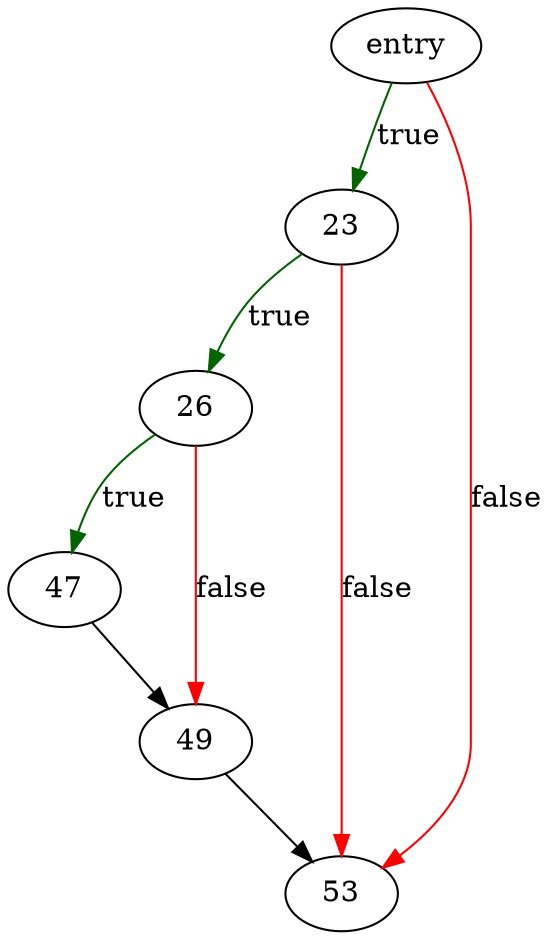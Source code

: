 digraph "columnName" {
	// Node definitions.
	4 [label=entry];
	23;
	26;
	47;
	49;
	53;

	// Edge definitions.
	4 -> 23 [
		color=darkgreen
		label=true
	];
	4 -> 53 [
		color=red
		label=false
	];
	23 -> 26 [
		color=darkgreen
		label=true
	];
	23 -> 53 [
		color=red
		label=false
	];
	26 -> 47 [
		color=darkgreen
		label=true
	];
	26 -> 49 [
		color=red
		label=false
	];
	47 -> 49;
	49 -> 53;
}